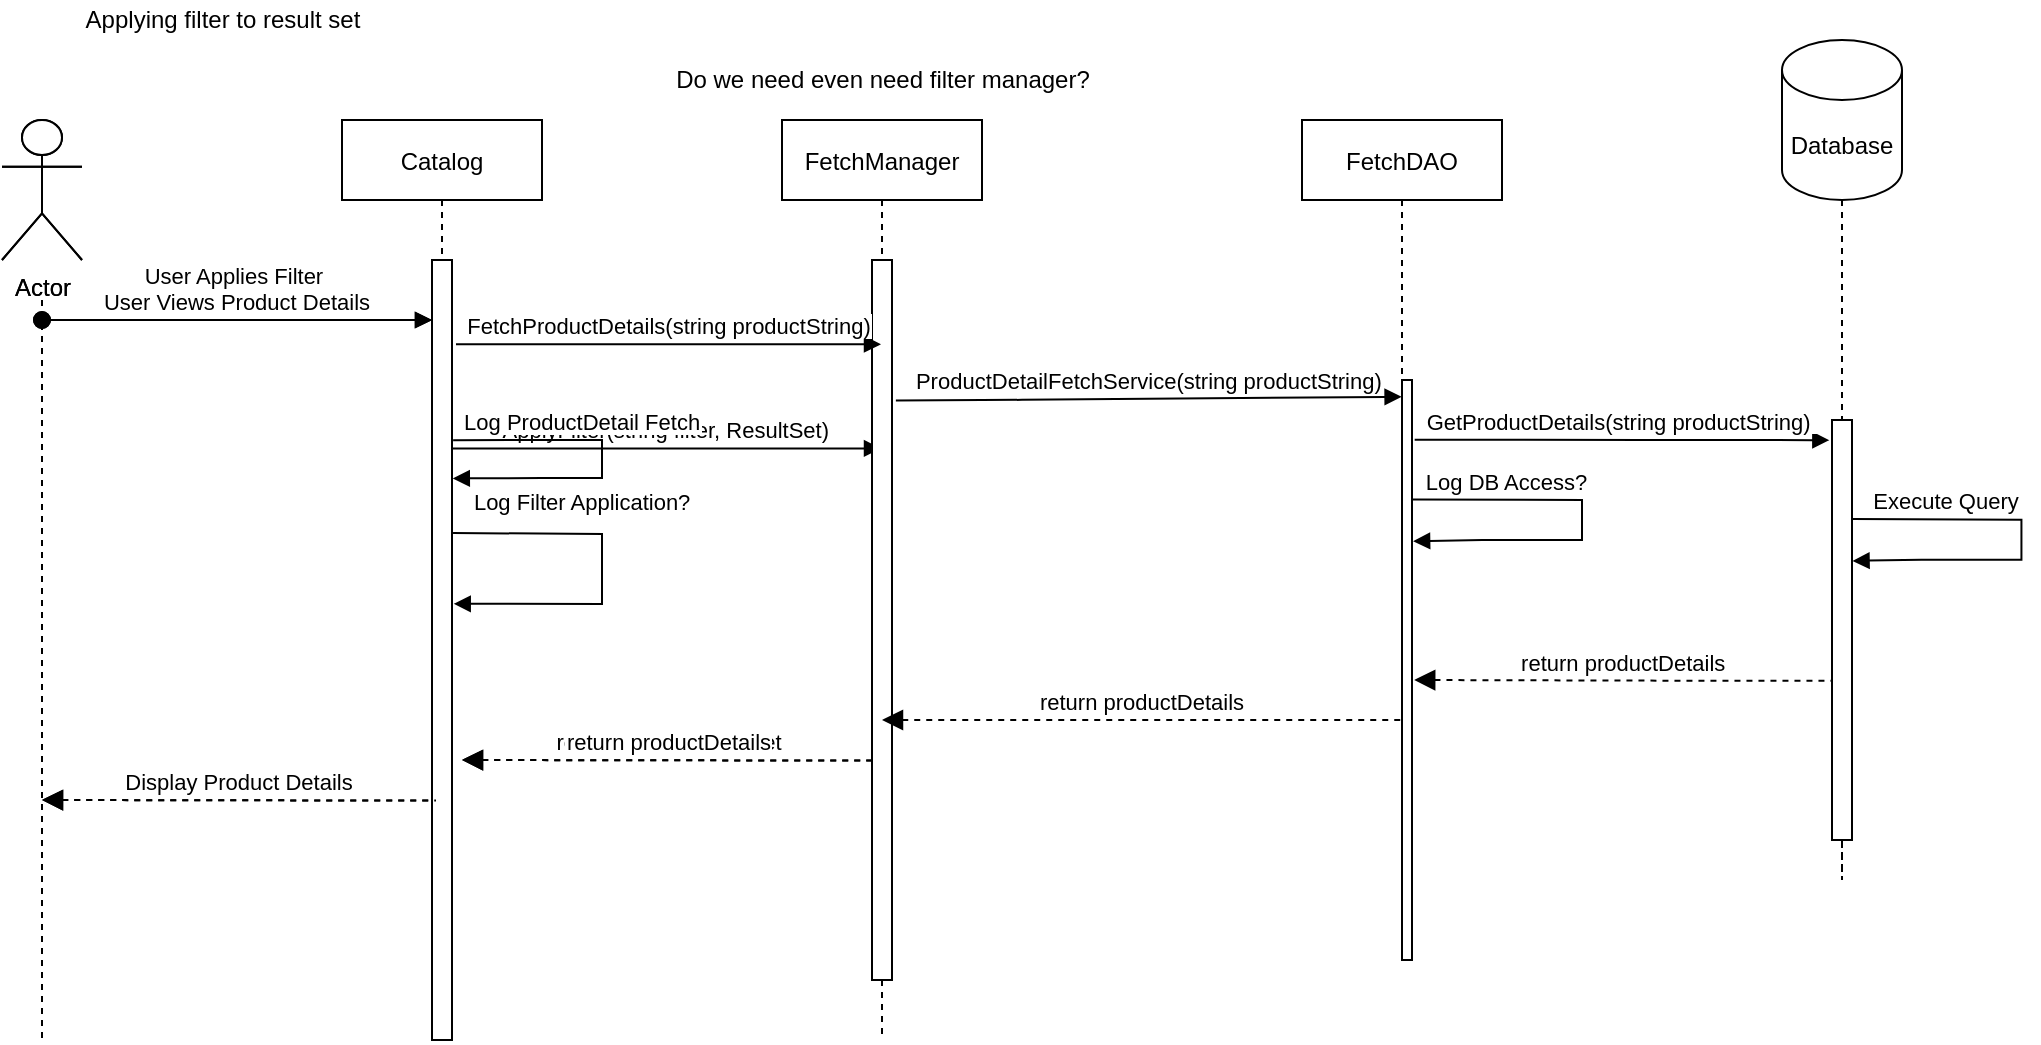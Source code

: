 <mxfile version="14.5.1" type="device" pages="2"><diagram id="OxNFfNsBOdiTcjdPiFMr" name="Version 1"><mxGraphModel dx="1024" dy="571" grid="1" gridSize="10" guides="1" tooltips="1" connect="1" arrows="1" fold="1" page="1" pageScale="1" pageWidth="850" pageHeight="1100" math="0" shadow="0"><root><mxCell id="8cjMYa56NlqJ3MHW6EQ4-0"/><mxCell id="8cjMYa56NlqJ3MHW6EQ4-1" parent="8cjMYa56NlqJ3MHW6EQ4-0"/><mxCell id="KAnMSH9VRz1mMbDRnLs8-0" value="Catalog" style="shape=umlLifeline;perimeter=lifelinePerimeter;container=1;collapsible=0;recursiveResize=0;rounded=0;shadow=0;strokeWidth=1;" parent="8cjMYa56NlqJ3MHW6EQ4-1" vertex="1"><mxGeometry x="190" y="80" width="100" height="370" as="geometry"/></mxCell><mxCell id="KAnMSH9VRz1mMbDRnLs8-1" value="" style="points=[];perimeter=orthogonalPerimeter;rounded=0;shadow=0;strokeWidth=1;" parent="KAnMSH9VRz1mMbDRnLs8-0" vertex="1"><mxGeometry x="45" y="70" width="10" height="300" as="geometry"/></mxCell><mxCell id="KAnMSH9VRz1mMbDRnLs8-2" value="User Applies Filter &#10;to Result Set" style="verticalAlign=bottom;startArrow=oval;endArrow=block;startSize=8;shadow=0;strokeWidth=1;" parent="KAnMSH9VRz1mMbDRnLs8-0" target="KAnMSH9VRz1mMbDRnLs8-1" edge="1"><mxGeometry relative="1" as="geometry"><mxPoint x="-150" y="100" as="sourcePoint"/></mxGeometry></mxCell><mxCell id="KAnMSH9VRz1mMbDRnLs8-3" value="Log Filter Application?" style="verticalAlign=bottom;startArrow=none;endArrow=block;startSize=8;shadow=0;strokeWidth=1;startFill=0;exitX=1.052;exitY=0.455;exitDx=0;exitDy=0;exitPerimeter=0;rounded=0;entryX=1.086;entryY=0.573;entryDx=0;entryDy=0;entryPerimeter=0;" parent="KAnMSH9VRz1mMbDRnLs8-0" source="KAnMSH9VRz1mMbDRnLs8-1" target="KAnMSH9VRz1mMbDRnLs8-1" edge="1"><mxGeometry x="-0.298" y="7" relative="1" as="geometry"><mxPoint x="60.0" y="170.0" as="sourcePoint"/><mxPoint x="56" y="200" as="targetPoint"/><Array as="points"><mxPoint x="130" y="207"/><mxPoint x="130" y="242"/></Array><mxPoint as="offset"/></mxGeometry></mxCell><mxCell id="KAnMSH9VRz1mMbDRnLs8-4" value="FilterManager?" style="shape=umlLifeline;perimeter=lifelinePerimeter;container=1;collapsible=0;recursiveResize=0;rounded=0;shadow=0;strokeWidth=1;" parent="8cjMYa56NlqJ3MHW6EQ4-1" vertex="1"><mxGeometry x="410" y="80" width="100" height="370" as="geometry"/></mxCell><mxCell id="KAnMSH9VRz1mMbDRnLs8-5" value="" style="points=[];perimeter=orthogonalPerimeter;rounded=0;shadow=0;strokeWidth=1;" parent="KAnMSH9VRz1mMbDRnLs8-4" vertex="1"><mxGeometry x="45" y="70" width="10" height="300" as="geometry"/></mxCell><mxCell id="KAnMSH9VRz1mMbDRnLs8-6" style="edgeStyle=orthogonalEdgeStyle;rounded=0;orthogonalLoop=1;jettySize=auto;html=1;endArrow=none;endFill=0;dashed=1;" parent="8cjMYa56NlqJ3MHW6EQ4-1" edge="1"><mxGeometry relative="1" as="geometry"><mxPoint x="40" y="540" as="targetPoint"/><mxPoint x="40" y="170" as="sourcePoint"/><Array as="points"><mxPoint x="40" y="200"/></Array></mxGeometry></mxCell><mxCell id="KAnMSH9VRz1mMbDRnLs8-7" value="Actor" style="shape=umlActor;verticalLabelPosition=bottom;verticalAlign=top;html=1;outlineConnect=0;" parent="8cjMYa56NlqJ3MHW6EQ4-1" vertex="1"><mxGeometry x="20" y="80" width="40" height="70" as="geometry"/></mxCell><mxCell id="KAnMSH9VRz1mMbDRnLs8-8" value="ApplyFilter(string filter, ResultSet)" style="verticalAlign=bottom;startArrow=none;endArrow=block;startSize=8;shadow=0;strokeWidth=1;startFill=0;exitX=0.94;exitY=0.314;exitDx=0;exitDy=0;exitPerimeter=0;" parent="8cjMYa56NlqJ3MHW6EQ4-1" source="KAnMSH9VRz1mMbDRnLs8-1" target="KAnMSH9VRz1mMbDRnLs8-4" edge="1"><mxGeometry relative="1" as="geometry"><mxPoint x="250" y="210" as="sourcePoint"/><mxPoint x="440" y="219" as="targetPoint"/></mxGeometry></mxCell><mxCell id="KAnMSH9VRz1mMbDRnLs8-9" value="return filteredResultSet" style="verticalAlign=bottom;startArrow=block;endArrow=none;startSize=8;shadow=0;strokeWidth=1;startFill=1;entryX=-0.067;entryY=0.652;entryDx=0;entryDy=0;entryPerimeter=0;endFill=0;dashed=1;" parent="8cjMYa56NlqJ3MHW6EQ4-1" edge="1"><mxGeometry relative="1" as="geometry"><mxPoint x="250" y="400" as="sourcePoint"/><mxPoint x="457" y="400.3" as="targetPoint"/></mxGeometry></mxCell><mxCell id="KAnMSH9VRz1mMbDRnLs8-10" value="Display Filtered Results" style="verticalAlign=bottom;startArrow=block;endArrow=none;startSize=8;shadow=0;strokeWidth=1;startFill=1;entryX=-0.067;entryY=0.652;entryDx=0;entryDy=0;entryPerimeter=0;endFill=0;dashed=1;" parent="8cjMYa56NlqJ3MHW6EQ4-1" edge="1"><mxGeometry relative="1" as="geometry"><mxPoint x="40" y="420" as="sourcePoint"/><mxPoint x="237" y="420.3" as="targetPoint"/></mxGeometry></mxCell><mxCell id="KAnMSH9VRz1mMbDRnLs8-11" value="Applying filter to result set" style="text;html=1;align=center;verticalAlign=middle;resizable=0;points=[];autosize=1;" parent="8cjMYa56NlqJ3MHW6EQ4-1" vertex="1"><mxGeometry x="55" y="20" width="150" height="20" as="geometry"/></mxCell><mxCell id="KAnMSH9VRz1mMbDRnLs8-12" value="Do we need even need filter manager?" style="text;html=1;align=center;verticalAlign=middle;resizable=0;points=[];autosize=1;" parent="8cjMYa56NlqJ3MHW6EQ4-1" vertex="1"><mxGeometry x="350" y="50" width="220" height="20" as="geometry"/></mxCell><mxCell id="ac62VLfy3Y4htRdnm6MW-0" value="Catalog" style="shape=umlLifeline;perimeter=lifelinePerimeter;container=1;collapsible=0;recursiveResize=0;rounded=0;shadow=0;strokeWidth=1;" vertex="1" parent="8cjMYa56NlqJ3MHW6EQ4-1"><mxGeometry x="190" y="80" width="100" height="460" as="geometry"/></mxCell><mxCell id="ac62VLfy3Y4htRdnm6MW-1" value="" style="points=[];perimeter=orthogonalPerimeter;rounded=0;shadow=0;strokeWidth=1;" vertex="1" parent="ac62VLfy3Y4htRdnm6MW-0"><mxGeometry x="45" y="70" width="10" height="390" as="geometry"/></mxCell><mxCell id="ac62VLfy3Y4htRdnm6MW-2" value="User Views Product Details" style="verticalAlign=bottom;startArrow=oval;endArrow=block;startSize=8;shadow=0;strokeWidth=1;" edge="1" parent="ac62VLfy3Y4htRdnm6MW-0" target="ac62VLfy3Y4htRdnm6MW-1"><mxGeometry relative="1" as="geometry"><mxPoint x="-150" y="100" as="sourcePoint"/></mxGeometry></mxCell><mxCell id="ac62VLfy3Y4htRdnm6MW-3" value="Log ProductDetail Fetch" style="verticalAlign=bottom;startArrow=none;endArrow=block;startSize=8;shadow=0;strokeWidth=1;startFill=0;rounded=0;exitX=1.056;exitY=0.231;exitDx=0;exitDy=0;exitPerimeter=0;entryX=1.04;entryY=0.28;entryDx=0;entryDy=0;entryPerimeter=0;" edge="1" parent="ac62VLfy3Y4htRdnm6MW-0" source="ac62VLfy3Y4htRdnm6MW-1" target="ac62VLfy3Y4htRdnm6MW-1"><mxGeometry x="-0.233" relative="1" as="geometry"><mxPoint x="60.0" y="170.0" as="sourcePoint"/><mxPoint x="56" y="200" as="targetPoint"/><Array as="points"><mxPoint x="110" y="160"/><mxPoint x="130" y="160"/><mxPoint x="130" y="179"/><mxPoint x="100" y="179"/></Array><mxPoint as="offset"/></mxGeometry></mxCell><mxCell id="ac62VLfy3Y4htRdnm6MW-4" value="FetchManager" style="shape=umlLifeline;perimeter=lifelinePerimeter;container=1;collapsible=0;recursiveResize=0;rounded=0;shadow=0;strokeWidth=1;" vertex="1" parent="8cjMYa56NlqJ3MHW6EQ4-1"><mxGeometry x="410" y="80" width="100" height="460" as="geometry"/></mxCell><mxCell id="ac62VLfy3Y4htRdnm6MW-5" value="" style="points=[];perimeter=orthogonalPerimeter;rounded=0;shadow=0;strokeWidth=1;" vertex="1" parent="ac62VLfy3Y4htRdnm6MW-4"><mxGeometry x="45" y="70" width="10" height="360" as="geometry"/></mxCell><mxCell id="ac62VLfy3Y4htRdnm6MW-6" style="edgeStyle=orthogonalEdgeStyle;rounded=0;orthogonalLoop=1;jettySize=auto;html=1;endArrow=none;endFill=0;dashed=1;" edge="1" parent="8cjMYa56NlqJ3MHW6EQ4-1"><mxGeometry relative="1" as="geometry"><mxPoint x="40" y="540" as="targetPoint"/><mxPoint x="40" y="170" as="sourcePoint"/><Array as="points"><mxPoint x="40" y="200"/></Array></mxGeometry></mxCell><mxCell id="ac62VLfy3Y4htRdnm6MW-7" value="Actor" style="shape=umlActor;verticalLabelPosition=bottom;verticalAlign=top;html=1;outlineConnect=0;" vertex="1" parent="8cjMYa56NlqJ3MHW6EQ4-1"><mxGeometry x="20" y="80" width="40" height="70" as="geometry"/></mxCell><mxCell id="ac62VLfy3Y4htRdnm6MW-8" value="FetchProductDetails(string productString)" style="verticalAlign=bottom;startArrow=none;endArrow=block;startSize=8;shadow=0;strokeWidth=1;startFill=0;exitX=1.2;exitY=0.108;exitDx=0;exitDy=0;exitPerimeter=0;" edge="1" parent="8cjMYa56NlqJ3MHW6EQ4-1" source="ac62VLfy3Y4htRdnm6MW-1" target="ac62VLfy3Y4htRdnm6MW-4"><mxGeometry relative="1" as="geometry"><mxPoint x="250" y="210" as="sourcePoint"/><mxPoint x="440" y="219" as="targetPoint"/></mxGeometry></mxCell><mxCell id="ac62VLfy3Y4htRdnm6MW-9" value="FetchDAO" style="shape=umlLifeline;perimeter=lifelinePerimeter;container=1;collapsible=0;recursiveResize=0;rounded=0;shadow=0;strokeWidth=1;size=40;" vertex="1" parent="8cjMYa56NlqJ3MHW6EQ4-1"><mxGeometry x="670" y="80" width="100" height="420" as="geometry"/></mxCell><mxCell id="ac62VLfy3Y4htRdnm6MW-10" value="" style="points=[];perimeter=orthogonalPerimeter;rounded=0;shadow=0;strokeWidth=1;" vertex="1" parent="ac62VLfy3Y4htRdnm6MW-9"><mxGeometry x="50" y="130" width="5" height="290" as="geometry"/></mxCell><mxCell id="ac62VLfy3Y4htRdnm6MW-11" value="Log DB Access?" style="verticalAlign=bottom;startArrow=none;endArrow=block;startSize=8;shadow=0;strokeWidth=1;startFill=0;rounded=0;exitX=1.056;exitY=0.206;exitDx=0;exitDy=0;exitPerimeter=0;entryX=1.111;entryY=0.278;entryDx=0;entryDy=0;entryPerimeter=0;" edge="1" parent="ac62VLfy3Y4htRdnm6MW-9" source="ac62VLfy3Y4htRdnm6MW-10" target="ac62VLfy3Y4htRdnm6MW-10"><mxGeometry x="-0.502" relative="1" as="geometry"><mxPoint x="60" y="190" as="sourcePoint"/><mxPoint x="70" y="210" as="targetPoint"/><Array as="points"><mxPoint x="140" y="190"/><mxPoint x="140" y="210"/><mxPoint x="90" y="210"/></Array><mxPoint as="offset"/></mxGeometry></mxCell><mxCell id="ac62VLfy3Y4htRdnm6MW-12" value="Database" style="shape=cylinder3;whiteSpace=wrap;html=1;boundedLbl=1;backgroundOutline=1;size=15;" vertex="1" parent="8cjMYa56NlqJ3MHW6EQ4-1"><mxGeometry x="910" y="40" width="60" height="80" as="geometry"/></mxCell><mxCell id="ac62VLfy3Y4htRdnm6MW-13" value="ProductDetailFetchService(string productString)" style="verticalAlign=bottom;startArrow=none;endArrow=block;startSize=8;shadow=0;strokeWidth=1;startFill=0;exitX=1.194;exitY=0.195;exitDx=0;exitDy=0;exitPerimeter=0;entryX=-0.04;entryY=0.029;entryDx=0;entryDy=0;entryPerimeter=0;" edge="1" parent="8cjMYa56NlqJ3MHW6EQ4-1" source="ac62VLfy3Y4htRdnm6MW-5" target="ac62VLfy3Y4htRdnm6MW-10"><mxGeometry relative="1" as="geometry"><mxPoint x="490" y="220" as="sourcePoint"/><mxPoint x="650" y="299" as="targetPoint"/><Array as="points"><mxPoint x="520" y="220"/></Array></mxGeometry></mxCell><mxCell id="ac62VLfy3Y4htRdnm6MW-14" style="edgeStyle=orthogonalEdgeStyle;rounded=0;orthogonalLoop=1;jettySize=auto;html=1;dashed=1;startArrow=none;startFill=0;endArrow=none;endFill=0;" edge="1" parent="8cjMYa56NlqJ3MHW6EQ4-1" source="ac62VLfy3Y4htRdnm6MW-16"><mxGeometry relative="1" as="geometry"><mxPoint x="940" y="430" as="targetPoint"/><mxPoint x="940.0" y="155" as="sourcePoint"/></mxGeometry></mxCell><mxCell id="ac62VLfy3Y4htRdnm6MW-15" value="GetProductDetails(string productString) " style="verticalAlign=bottom;startArrow=none;endArrow=block;startSize=8;shadow=0;strokeWidth=1;startFill=0;exitX=1.267;exitY=0.103;exitDx=0;exitDy=0;exitPerimeter=0;entryX=-0.133;entryY=0.048;entryDx=0;entryDy=0;entryPerimeter=0;" edge="1" parent="8cjMYa56NlqJ3MHW6EQ4-1" source="ac62VLfy3Y4htRdnm6MW-10" target="ac62VLfy3Y4htRdnm6MW-16"><mxGeometry relative="1" as="geometry"><mxPoint x="730" y="240" as="sourcePoint"/><mxPoint x="935" y="320" as="targetPoint"/><Array as="points"><mxPoint x="850" y="240"/></Array></mxGeometry></mxCell><mxCell id="ac62VLfy3Y4htRdnm6MW-16" value="" style="points=[];perimeter=orthogonalPerimeter;rounded=0;shadow=0;strokeWidth=1;" vertex="1" parent="8cjMYa56NlqJ3MHW6EQ4-1"><mxGeometry x="935" y="230" width="10" height="210" as="geometry"/></mxCell><mxCell id="ac62VLfy3Y4htRdnm6MW-17" style="edgeStyle=orthogonalEdgeStyle;rounded=0;orthogonalLoop=1;jettySize=auto;html=1;dashed=1;startArrow=none;startFill=0;endArrow=none;endFill=0;" edge="1" parent="8cjMYa56NlqJ3MHW6EQ4-1" source="ac62VLfy3Y4htRdnm6MW-12" target="ac62VLfy3Y4htRdnm6MW-16"><mxGeometry relative="1" as="geometry"><mxPoint x="940" y="430" as="targetPoint"/><mxPoint x="940" y="120" as="sourcePoint"/></mxGeometry></mxCell><mxCell id="ac62VLfy3Y4htRdnm6MW-18" value="return productDetails" style="verticalAlign=bottom;startArrow=block;endArrow=none;startSize=8;shadow=0;strokeWidth=1;startFill=1;endFill=0;dashed=1;" edge="1" parent="8cjMYa56NlqJ3MHW6EQ4-1" source="ac62VLfy3Y4htRdnm6MW-4" target="ac62VLfy3Y4htRdnm6MW-9"><mxGeometry relative="1" as="geometry"><mxPoint x="480" y="380" as="sourcePoint"/><mxPoint x="648.89" y="380.4" as="targetPoint"/><Array as="points"><mxPoint x="510" y="380"/></Array></mxGeometry></mxCell><mxCell id="ac62VLfy3Y4htRdnm6MW-19" value="return productDetails" style="verticalAlign=bottom;startArrow=block;endArrow=none;startSize=8;shadow=0;strokeWidth=1;startFill=1;entryX=-0.067;entryY=0.652;entryDx=0;entryDy=0;entryPerimeter=0;endFill=0;dashed=1;" edge="1" parent="8cjMYa56NlqJ3MHW6EQ4-1"><mxGeometry relative="1" as="geometry"><mxPoint x="250" y="400" as="sourcePoint"/><mxPoint x="457" y="400.3" as="targetPoint"/></mxGeometry></mxCell><mxCell id="ac62VLfy3Y4htRdnm6MW-20" value="Display Product Details" style="verticalAlign=bottom;startArrow=block;endArrow=none;startSize=8;shadow=0;strokeWidth=1;startFill=1;entryX=-0.067;entryY=0.652;entryDx=0;entryDy=0;entryPerimeter=0;endFill=0;dashed=1;" edge="1" parent="8cjMYa56NlqJ3MHW6EQ4-1"><mxGeometry relative="1" as="geometry"><mxPoint x="40" y="420" as="sourcePoint"/><mxPoint x="237" y="420.3" as="targetPoint"/></mxGeometry></mxCell><mxCell id="ac62VLfy3Y4htRdnm6MW-21" value="return productDetails" style="verticalAlign=bottom;startArrow=block;endArrow=none;startSize=8;shadow=0;strokeWidth=1;startFill=1;exitX=1;exitY=0.548;exitDx=0;exitDy=0;exitPerimeter=0;entryX=-0.111;entryY=0.75;entryDx=0;entryDy=0;entryPerimeter=0;endFill=0;dashed=1;" edge="1" parent="8cjMYa56NlqJ3MHW6EQ4-1"><mxGeometry relative="1" as="geometry"><mxPoint x="726.11" y="360" as="sourcePoint"/><mxPoint x="935.0" y="360.4" as="targetPoint"/><Array as="points"><mxPoint x="881.11" y="360.4"/></Array></mxGeometry></mxCell><mxCell id="ac62VLfy3Y4htRdnm6MW-22" value="Execute Query" style="verticalAlign=bottom;startArrow=none;endArrow=block;startSize=8;shadow=0;strokeWidth=1;startFill=0;rounded=0;exitX=1.056;exitY=0.206;exitDx=0;exitDy=0;exitPerimeter=0;entryX=1.111;entryY=0.278;entryDx=0;entryDy=0;entryPerimeter=0;" edge="1" parent="8cjMYa56NlqJ3MHW6EQ4-1"><mxGeometry x="-0.502" relative="1" as="geometry"><mxPoint x="945.0" y="279.56" as="sourcePoint"/><mxPoint x="945.275" y="300.44" as="targetPoint"/><Array as="points"><mxPoint x="1029.72" y="279.82"/><mxPoint x="1029.72" y="299.82"/><mxPoint x="979.72" y="299.82"/></Array><mxPoint as="offset"/></mxGeometry></mxCell></root></mxGraphModel></diagram><diagram id="T96eUkubb9tg6kSzcZha" name="Version 2"><mxGraphModel dx="1024" dy="571" grid="1" gridSize="10" guides="1" tooltips="1" connect="1" arrows="1" fold="1" page="1" pageScale="1" pageWidth="850" pageHeight="1100" math="0" shadow="0"><root><mxCell id="G_uOkguvQ5oqCUyzyOsE-0"/><mxCell id="G_uOkguvQ5oqCUyzyOsE-1" parent="G_uOkguvQ5oqCUyzyOsE-0"/><mxCell id="G_uOkguvQ5oqCUyzyOsE-2" value="Catalog" style="shape=umlLifeline;perimeter=lifelinePerimeter;container=1;collapsible=0;recursiveResize=0;rounded=0;shadow=0;strokeWidth=1;" vertex="1" parent="G_uOkguvQ5oqCUyzyOsE-1"><mxGeometry x="190" y="80" width="100" height="460" as="geometry"/></mxCell><mxCell id="G_uOkguvQ5oqCUyzyOsE-3" value="" style="points=[];perimeter=orthogonalPerimeter;rounded=0;shadow=0;strokeWidth=1;" vertex="1" parent="G_uOkguvQ5oqCUyzyOsE-2"><mxGeometry x="45" y="70" width="10" height="390" as="geometry"/></mxCell><mxCell id="G_uOkguvQ5oqCUyzyOsE-4" value="User Views Product Details" style="verticalAlign=bottom;startArrow=oval;endArrow=block;startSize=8;shadow=0;strokeWidth=1;" edge="1" parent="G_uOkguvQ5oqCUyzyOsE-2" target="G_uOkguvQ5oqCUyzyOsE-3"><mxGeometry relative="1" as="geometry"><mxPoint x="-150" y="100" as="sourcePoint"/></mxGeometry></mxCell><mxCell id="G_uOkguvQ5oqCUyzyOsE-5" value="Log ProductDetail Fetch" style="verticalAlign=bottom;startArrow=none;endArrow=block;startSize=8;shadow=0;strokeWidth=1;startFill=0;rounded=0;exitX=1.056;exitY=0.231;exitDx=0;exitDy=0;exitPerimeter=0;entryX=1.04;entryY=0.28;entryDx=0;entryDy=0;entryPerimeter=0;" edge="1" parent="G_uOkguvQ5oqCUyzyOsE-2" source="G_uOkguvQ5oqCUyzyOsE-3" target="G_uOkguvQ5oqCUyzyOsE-3"><mxGeometry x="-0.233" relative="1" as="geometry"><mxPoint x="60.0" y="170.0" as="sourcePoint"/><mxPoint x="56" y="200" as="targetPoint"/><Array as="points"><mxPoint x="110" y="160"/><mxPoint x="130" y="160"/><mxPoint x="130" y="179"/><mxPoint x="100" y="179"/></Array><mxPoint as="offset"/></mxGeometry></mxCell><mxCell id="G_uOkguvQ5oqCUyzyOsE-6" value="FetchManager" style="shape=umlLifeline;perimeter=lifelinePerimeter;container=1;collapsible=0;recursiveResize=0;rounded=0;shadow=0;strokeWidth=1;" vertex="1" parent="G_uOkguvQ5oqCUyzyOsE-1"><mxGeometry x="410" y="80" width="100" height="460" as="geometry"/></mxCell><mxCell id="G_uOkguvQ5oqCUyzyOsE-7" value="" style="points=[];perimeter=orthogonalPerimeter;rounded=0;shadow=0;strokeWidth=1;" vertex="1" parent="G_uOkguvQ5oqCUyzyOsE-6"><mxGeometry x="45" y="70" width="10" height="360" as="geometry"/></mxCell><mxCell id="G_uOkguvQ5oqCUyzyOsE-8" style="edgeStyle=orthogonalEdgeStyle;rounded=0;orthogonalLoop=1;jettySize=auto;html=1;endArrow=none;endFill=0;dashed=1;" edge="1" parent="G_uOkguvQ5oqCUyzyOsE-1"><mxGeometry relative="1" as="geometry"><mxPoint x="40" y="540" as="targetPoint"/><mxPoint x="40" y="170" as="sourcePoint"/><Array as="points"><mxPoint x="40" y="200"/></Array></mxGeometry></mxCell><mxCell id="G_uOkguvQ5oqCUyzyOsE-9" value="Actor" style="shape=umlActor;verticalLabelPosition=bottom;verticalAlign=top;html=1;outlineConnect=0;" vertex="1" parent="G_uOkguvQ5oqCUyzyOsE-1"><mxGeometry x="20" y="80" width="40" height="70" as="geometry"/></mxCell><mxCell id="G_uOkguvQ5oqCUyzyOsE-10" value="FetchProductDetails(string productString)" style="verticalAlign=bottom;startArrow=none;endArrow=block;startSize=8;shadow=0;strokeWidth=1;startFill=0;exitX=1.2;exitY=0.108;exitDx=0;exitDy=0;exitPerimeter=0;" edge="1" parent="G_uOkguvQ5oqCUyzyOsE-1" source="G_uOkguvQ5oqCUyzyOsE-3" target="G_uOkguvQ5oqCUyzyOsE-6"><mxGeometry relative="1" as="geometry"><mxPoint x="250" y="210" as="sourcePoint"/><mxPoint x="440" y="219" as="targetPoint"/></mxGeometry></mxCell><mxCell id="G_uOkguvQ5oqCUyzyOsE-11" value="FetchDAO" style="shape=umlLifeline;perimeter=lifelinePerimeter;container=1;collapsible=0;recursiveResize=0;rounded=0;shadow=0;strokeWidth=1;size=40;" vertex="1" parent="G_uOkguvQ5oqCUyzyOsE-1"><mxGeometry x="670" y="80" width="100" height="420" as="geometry"/></mxCell><mxCell id="G_uOkguvQ5oqCUyzyOsE-12" value="" style="points=[];perimeter=orthogonalPerimeter;rounded=0;shadow=0;strokeWidth=1;" vertex="1" parent="G_uOkguvQ5oqCUyzyOsE-11"><mxGeometry x="50" y="130" width="5" height="290" as="geometry"/></mxCell><mxCell id="G_uOkguvQ5oqCUyzyOsE-13" value="Log DB Access?" style="verticalAlign=bottom;startArrow=none;endArrow=block;startSize=8;shadow=0;strokeWidth=1;startFill=0;rounded=0;exitX=1.056;exitY=0.206;exitDx=0;exitDy=0;exitPerimeter=0;entryX=1.111;entryY=0.278;entryDx=0;entryDy=0;entryPerimeter=0;" edge="1" parent="G_uOkguvQ5oqCUyzyOsE-11" source="G_uOkguvQ5oqCUyzyOsE-12" target="G_uOkguvQ5oqCUyzyOsE-12"><mxGeometry x="-0.502" relative="1" as="geometry"><mxPoint x="60" y="190" as="sourcePoint"/><mxPoint x="70" y="210" as="targetPoint"/><Array as="points"><mxPoint x="140" y="190"/><mxPoint x="140" y="210"/><mxPoint x="90" y="210"/></Array><mxPoint as="offset"/></mxGeometry></mxCell><mxCell id="G_uOkguvQ5oqCUyzyOsE-14" value="Database" style="shape=cylinder3;whiteSpace=wrap;html=1;boundedLbl=1;backgroundOutline=1;size=15;" vertex="1" parent="G_uOkguvQ5oqCUyzyOsE-1"><mxGeometry x="910" y="40" width="60" height="80" as="geometry"/></mxCell><mxCell id="G_uOkguvQ5oqCUyzyOsE-15" value="ProductDetailFetchService(string productString)" style="verticalAlign=bottom;startArrow=none;endArrow=block;startSize=8;shadow=0;strokeWidth=1;startFill=0;exitX=1.194;exitY=0.195;exitDx=0;exitDy=0;exitPerimeter=0;entryX=-0.04;entryY=0.029;entryDx=0;entryDy=0;entryPerimeter=0;" edge="1" parent="G_uOkguvQ5oqCUyzyOsE-1" source="G_uOkguvQ5oqCUyzyOsE-7" target="G_uOkguvQ5oqCUyzyOsE-12"><mxGeometry relative="1" as="geometry"><mxPoint x="490" y="220" as="sourcePoint"/><mxPoint x="650" y="299" as="targetPoint"/><Array as="points"><mxPoint x="520" y="220"/></Array></mxGeometry></mxCell><mxCell id="G_uOkguvQ5oqCUyzyOsE-16" style="edgeStyle=orthogonalEdgeStyle;rounded=0;orthogonalLoop=1;jettySize=auto;html=1;dashed=1;startArrow=none;startFill=0;endArrow=none;endFill=0;" edge="1" parent="G_uOkguvQ5oqCUyzyOsE-1" source="G_uOkguvQ5oqCUyzyOsE-18"><mxGeometry relative="1" as="geometry"><mxPoint x="940" y="430" as="targetPoint"/><mxPoint x="940.0" y="155" as="sourcePoint"/></mxGeometry></mxCell><mxCell id="G_uOkguvQ5oqCUyzyOsE-17" value="GetProductDetails(string productString) " style="verticalAlign=bottom;startArrow=none;endArrow=block;startSize=8;shadow=0;strokeWidth=1;startFill=0;exitX=1.267;exitY=0.103;exitDx=0;exitDy=0;exitPerimeter=0;entryX=-0.133;entryY=0.048;entryDx=0;entryDy=0;entryPerimeter=0;" edge="1" parent="G_uOkguvQ5oqCUyzyOsE-1" source="G_uOkguvQ5oqCUyzyOsE-12" target="G_uOkguvQ5oqCUyzyOsE-18"><mxGeometry relative="1" as="geometry"><mxPoint x="730" y="240" as="sourcePoint"/><mxPoint x="935" y="320" as="targetPoint"/><Array as="points"><mxPoint x="850" y="240"/></Array></mxGeometry></mxCell><mxCell id="G_uOkguvQ5oqCUyzyOsE-18" value="" style="points=[];perimeter=orthogonalPerimeter;rounded=0;shadow=0;strokeWidth=1;" vertex="1" parent="G_uOkguvQ5oqCUyzyOsE-1"><mxGeometry x="935" y="230" width="10" height="210" as="geometry"/></mxCell><mxCell id="G_uOkguvQ5oqCUyzyOsE-19" style="edgeStyle=orthogonalEdgeStyle;rounded=0;orthogonalLoop=1;jettySize=auto;html=1;dashed=1;startArrow=none;startFill=0;endArrow=none;endFill=0;" edge="1" parent="G_uOkguvQ5oqCUyzyOsE-1" source="G_uOkguvQ5oqCUyzyOsE-14" target="G_uOkguvQ5oqCUyzyOsE-18"><mxGeometry relative="1" as="geometry"><mxPoint x="940" y="430" as="targetPoint"/><mxPoint x="940" y="120" as="sourcePoint"/></mxGeometry></mxCell><mxCell id="G_uOkguvQ5oqCUyzyOsE-20" value="return productDetails" style="verticalAlign=bottom;startArrow=block;endArrow=none;startSize=8;shadow=0;strokeWidth=1;startFill=1;endFill=0;dashed=1;" edge="1" parent="G_uOkguvQ5oqCUyzyOsE-1" source="G_uOkguvQ5oqCUyzyOsE-6" target="G_uOkguvQ5oqCUyzyOsE-11"><mxGeometry relative="1" as="geometry"><mxPoint x="480" y="380" as="sourcePoint"/><mxPoint x="648.89" y="380.4" as="targetPoint"/><Array as="points"><mxPoint x="510" y="380"/></Array></mxGeometry></mxCell><mxCell id="G_uOkguvQ5oqCUyzyOsE-21" value="return productDetails" style="verticalAlign=bottom;startArrow=block;endArrow=none;startSize=8;shadow=0;strokeWidth=1;startFill=1;entryX=-0.067;entryY=0.652;entryDx=0;entryDy=0;entryPerimeter=0;endFill=0;dashed=1;" edge="1" parent="G_uOkguvQ5oqCUyzyOsE-1"><mxGeometry relative="1" as="geometry"><mxPoint x="250" y="400" as="sourcePoint"/><mxPoint x="457" y="400.3" as="targetPoint"/></mxGeometry></mxCell><mxCell id="G_uOkguvQ5oqCUyzyOsE-22" value="Display Product Details" style="verticalAlign=bottom;startArrow=block;endArrow=none;startSize=8;shadow=0;strokeWidth=1;startFill=1;entryX=-0.067;entryY=0.652;entryDx=0;entryDy=0;entryPerimeter=0;endFill=0;dashed=1;" edge="1" parent="G_uOkguvQ5oqCUyzyOsE-1"><mxGeometry relative="1" as="geometry"><mxPoint x="40" y="420" as="sourcePoint"/><mxPoint x="237" y="420.3" as="targetPoint"/></mxGeometry></mxCell><mxCell id="G_uOkguvQ5oqCUyzyOsE-23" value="return productDetails" style="verticalAlign=bottom;startArrow=block;endArrow=none;startSize=8;shadow=0;strokeWidth=1;startFill=1;exitX=1;exitY=0.548;exitDx=0;exitDy=0;exitPerimeter=0;entryX=-0.111;entryY=0.75;entryDx=0;entryDy=0;entryPerimeter=0;endFill=0;dashed=1;" edge="1" parent="G_uOkguvQ5oqCUyzyOsE-1"><mxGeometry relative="1" as="geometry"><mxPoint x="726.11" y="360" as="sourcePoint"/><mxPoint x="935.0" y="360.4" as="targetPoint"/><Array as="points"><mxPoint x="881.11" y="360.4"/></Array></mxGeometry></mxCell><mxCell id="G_uOkguvQ5oqCUyzyOsE-24" value="Execute Query" style="verticalAlign=bottom;startArrow=none;endArrow=block;startSize=8;shadow=0;strokeWidth=1;startFill=0;rounded=0;exitX=1.056;exitY=0.206;exitDx=0;exitDy=0;exitPerimeter=0;entryX=1.111;entryY=0.278;entryDx=0;entryDy=0;entryPerimeter=0;" edge="1" parent="G_uOkguvQ5oqCUyzyOsE-1"><mxGeometry x="-0.502" relative="1" as="geometry"><mxPoint x="945.0" y="279.56" as="sourcePoint"/><mxPoint x="945.275" y="300.44" as="targetPoint"/><Array as="points"><mxPoint x="1029.72" y="279.82"/><mxPoint x="1029.72" y="299.82"/><mxPoint x="979.72" y="299.82"/></Array><mxPoint as="offset"/></mxGeometry></mxCell></root></mxGraphModel></diagram></mxfile>